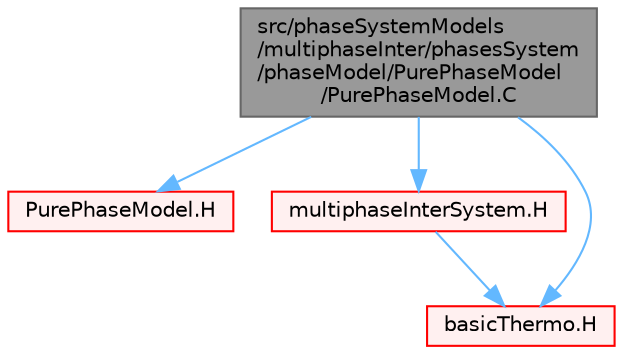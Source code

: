 digraph "src/phaseSystemModels/multiphaseInter/phasesSystem/phaseModel/PurePhaseModel/PurePhaseModel.C"
{
 // LATEX_PDF_SIZE
  bgcolor="transparent";
  edge [fontname=Helvetica,fontsize=10,labelfontname=Helvetica,labelfontsize=10];
  node [fontname=Helvetica,fontsize=10,shape=box,height=0.2,width=0.4];
  Node1 [id="Node000001",label="src/phaseSystemModels\l/multiphaseInter/phasesSystem\l/phaseModel/PurePhaseModel\l/PurePhaseModel.C",height=0.2,width=0.4,color="gray40", fillcolor="grey60", style="filled", fontcolor="black",tooltip=" "];
  Node1 -> Node2 [id="edge1_Node000001_Node000002",color="steelblue1",style="solid",tooltip=" "];
  Node2 [id="Node000002",label="PurePhaseModel.H",height=0.2,width=0.4,color="red", fillcolor="#FFF0F0", style="filled",URL="$multiphaseInter_2phasesSystem_2phaseModel_2PurePhaseModel_2PurePhaseModel_8H.html",tooltip=" "];
  Node1 -> Node381 [id="edge2_Node000001_Node000381",color="steelblue1",style="solid",tooltip=" "];
  Node381 [id="Node000381",label="multiphaseInterSystem.H",height=0.2,width=0.4,color="red", fillcolor="#FFF0F0", style="filled",URL="$multiphaseInterSystem_8H.html",tooltip=" "];
  Node381 -> Node382 [id="edge3_Node000381_Node000382",color="steelblue1",style="solid",tooltip=" "];
  Node382 [id="Node000382",label="basicThermo.H",height=0.2,width=0.4,color="red", fillcolor="#FFF0F0", style="filled",URL="$basicThermo_8H.html",tooltip=" "];
  Node1 -> Node382 [id="edge4_Node000001_Node000382",color="steelblue1",style="solid",tooltip=" "];
}
